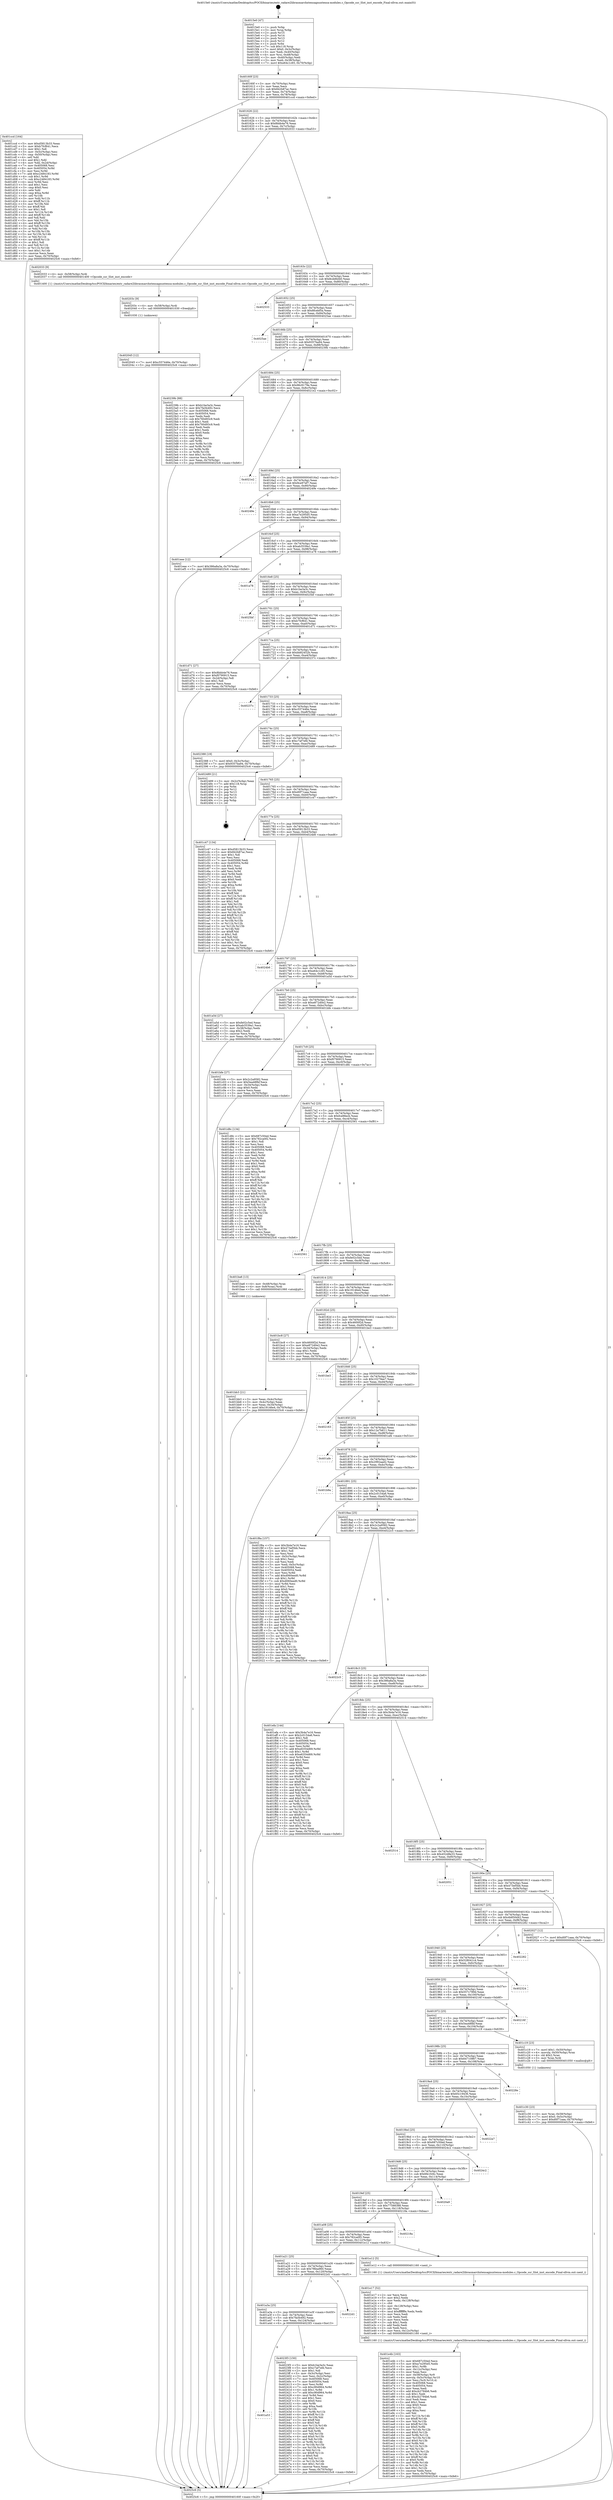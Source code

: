 digraph "0x4015e0" {
  label = "0x4015e0 (/mnt/c/Users/mathe/Desktop/tcc/POCII/binaries/extr_radare2librasmarchxtensagnuxtensa-modules.c_Opcode_ssr_Slot_inst_encode_Final-ollvm.out::main(0))"
  labelloc = "t"
  node[shape=record]

  Entry [label="",width=0.3,height=0.3,shape=circle,fillcolor=black,style=filled]
  "0x40160f" [label="{
     0x40160f [23]\l
     | [instrs]\l
     &nbsp;&nbsp;0x40160f \<+3\>: mov -0x70(%rbp),%eax\l
     &nbsp;&nbsp;0x401612 \<+2\>: mov %eax,%ecx\l
     &nbsp;&nbsp;0x401614 \<+6\>: sub $0x842b87ac,%ecx\l
     &nbsp;&nbsp;0x40161a \<+3\>: mov %eax,-0x74(%rbp)\l
     &nbsp;&nbsp;0x40161d \<+3\>: mov %ecx,-0x78(%rbp)\l
     &nbsp;&nbsp;0x401620 \<+6\>: je 0000000000401ccd \<main+0x6ed\>\l
  }"]
  "0x401ccd" [label="{
     0x401ccd [164]\l
     | [instrs]\l
     &nbsp;&nbsp;0x401ccd \<+5\>: mov $0xd5813b33,%eax\l
     &nbsp;&nbsp;0x401cd2 \<+5\>: mov $0xb7fcf641,%ecx\l
     &nbsp;&nbsp;0x401cd7 \<+2\>: mov $0x1,%dl\l
     &nbsp;&nbsp;0x401cd9 \<+3\>: mov -0x5c(%rbp),%esi\l
     &nbsp;&nbsp;0x401cdc \<+3\>: cmp -0x50(%rbp),%esi\l
     &nbsp;&nbsp;0x401cdf \<+4\>: setl %dil\l
     &nbsp;&nbsp;0x401ce3 \<+4\>: and $0x1,%dil\l
     &nbsp;&nbsp;0x401ce7 \<+4\>: mov %dil,-0x2d(%rbp)\l
     &nbsp;&nbsp;0x401ceb \<+7\>: mov 0x405068,%esi\l
     &nbsp;&nbsp;0x401cf2 \<+8\>: mov 0x405054,%r8d\l
     &nbsp;&nbsp;0x401cfa \<+3\>: mov %esi,%r9d\l
     &nbsp;&nbsp;0x401cfd \<+7\>: add $0xc2484183,%r9d\l
     &nbsp;&nbsp;0x401d04 \<+4\>: sub $0x1,%r9d\l
     &nbsp;&nbsp;0x401d08 \<+7\>: sub $0xc2484183,%r9d\l
     &nbsp;&nbsp;0x401d0f \<+4\>: imul %r9d,%esi\l
     &nbsp;&nbsp;0x401d13 \<+3\>: and $0x1,%esi\l
     &nbsp;&nbsp;0x401d16 \<+3\>: cmp $0x0,%esi\l
     &nbsp;&nbsp;0x401d19 \<+4\>: sete %dil\l
     &nbsp;&nbsp;0x401d1d \<+4\>: cmp $0xa,%r8d\l
     &nbsp;&nbsp;0x401d21 \<+4\>: setl %r10b\l
     &nbsp;&nbsp;0x401d25 \<+3\>: mov %dil,%r11b\l
     &nbsp;&nbsp;0x401d28 \<+4\>: xor $0xff,%r11b\l
     &nbsp;&nbsp;0x401d2c \<+3\>: mov %r10b,%bl\l
     &nbsp;&nbsp;0x401d2f \<+3\>: xor $0xff,%bl\l
     &nbsp;&nbsp;0x401d32 \<+3\>: xor $0x1,%dl\l
     &nbsp;&nbsp;0x401d35 \<+3\>: mov %r11b,%r14b\l
     &nbsp;&nbsp;0x401d38 \<+4\>: and $0xff,%r14b\l
     &nbsp;&nbsp;0x401d3c \<+3\>: and %dl,%dil\l
     &nbsp;&nbsp;0x401d3f \<+3\>: mov %bl,%r15b\l
     &nbsp;&nbsp;0x401d42 \<+4\>: and $0xff,%r15b\l
     &nbsp;&nbsp;0x401d46 \<+3\>: and %dl,%r10b\l
     &nbsp;&nbsp;0x401d49 \<+3\>: or %dil,%r14b\l
     &nbsp;&nbsp;0x401d4c \<+3\>: or %r10b,%r15b\l
     &nbsp;&nbsp;0x401d4f \<+3\>: xor %r15b,%r14b\l
     &nbsp;&nbsp;0x401d52 \<+3\>: or %bl,%r11b\l
     &nbsp;&nbsp;0x401d55 \<+4\>: xor $0xff,%r11b\l
     &nbsp;&nbsp;0x401d59 \<+3\>: or $0x1,%dl\l
     &nbsp;&nbsp;0x401d5c \<+3\>: and %dl,%r11b\l
     &nbsp;&nbsp;0x401d5f \<+3\>: or %r11b,%r14b\l
     &nbsp;&nbsp;0x401d62 \<+4\>: test $0x1,%r14b\l
     &nbsp;&nbsp;0x401d66 \<+3\>: cmovne %ecx,%eax\l
     &nbsp;&nbsp;0x401d69 \<+3\>: mov %eax,-0x70(%rbp)\l
     &nbsp;&nbsp;0x401d6c \<+5\>: jmp 00000000004025c6 \<main+0xfe6\>\l
  }"]
  "0x401626" [label="{
     0x401626 [22]\l
     | [instrs]\l
     &nbsp;&nbsp;0x401626 \<+5\>: jmp 000000000040162b \<main+0x4b\>\l
     &nbsp;&nbsp;0x40162b \<+3\>: mov -0x74(%rbp),%eax\l
     &nbsp;&nbsp;0x40162e \<+5\>: sub $0x8bbb4e76,%eax\l
     &nbsp;&nbsp;0x401633 \<+3\>: mov %eax,-0x7c(%rbp)\l
     &nbsp;&nbsp;0x401636 \<+6\>: je 0000000000402033 \<main+0xa53\>\l
  }"]
  Exit [label="",width=0.3,height=0.3,shape=circle,fillcolor=black,style=filled,peripheries=2]
  "0x402033" [label="{
     0x402033 [9]\l
     | [instrs]\l
     &nbsp;&nbsp;0x402033 \<+4\>: mov -0x58(%rbp),%rdi\l
     &nbsp;&nbsp;0x402037 \<+5\>: call 0000000000401400 \<Opcode_ssr_Slot_inst_encode\>\l
     | [calls]\l
     &nbsp;&nbsp;0x401400 \{1\} (/mnt/c/Users/mathe/Desktop/tcc/POCII/binaries/extr_radare2librasmarchxtensagnuxtensa-modules.c_Opcode_ssr_Slot_inst_encode_Final-ollvm.out::Opcode_ssr_Slot_inst_encode)\l
  }"]
  "0x40163c" [label="{
     0x40163c [22]\l
     | [instrs]\l
     &nbsp;&nbsp;0x40163c \<+5\>: jmp 0000000000401641 \<main+0x61\>\l
     &nbsp;&nbsp;0x401641 \<+3\>: mov -0x74(%rbp),%eax\l
     &nbsp;&nbsp;0x401644 \<+5\>: sub $0x8cdd6d40,%eax\l
     &nbsp;&nbsp;0x401649 \<+3\>: mov %eax,-0x80(%rbp)\l
     &nbsp;&nbsp;0x40164c \<+6\>: je 0000000000402533 \<main+0xf53\>\l
  }"]
  "0x401a53" [label="{
     0x401a53\l
  }", style=dashed]
  "0x402533" [label="{
     0x402533\l
  }", style=dashed]
  "0x401652" [label="{
     0x401652 [25]\l
     | [instrs]\l
     &nbsp;&nbsp;0x401652 \<+5\>: jmp 0000000000401657 \<main+0x77\>\l
     &nbsp;&nbsp;0x401657 \<+3\>: mov -0x74(%rbp),%eax\l
     &nbsp;&nbsp;0x40165a \<+5\>: sub $0x8fcebf5a,%eax\l
     &nbsp;&nbsp;0x40165f \<+6\>: mov %eax,-0x84(%rbp)\l
     &nbsp;&nbsp;0x401665 \<+6\>: je 00000000004025ae \<main+0xfce\>\l
  }"]
  "0x4023f3" [label="{
     0x4023f3 [150]\l
     | [instrs]\l
     &nbsp;&nbsp;0x4023f3 \<+5\>: mov $0xb1be3a3c,%eax\l
     &nbsp;&nbsp;0x4023f8 \<+5\>: mov $0xc7af7efd,%ecx\l
     &nbsp;&nbsp;0x4023fd \<+2\>: mov $0x1,%dl\l
     &nbsp;&nbsp;0x4023ff \<+3\>: mov -0x3c(%rbp),%esi\l
     &nbsp;&nbsp;0x402402 \<+3\>: mov %esi,-0x2c(%rbp)\l
     &nbsp;&nbsp;0x402405 \<+7\>: mov 0x405068,%esi\l
     &nbsp;&nbsp;0x40240c \<+7\>: mov 0x405054,%edi\l
     &nbsp;&nbsp;0x402413 \<+3\>: mov %esi,%r8d\l
     &nbsp;&nbsp;0x402416 \<+7\>: sub $0xc90d964,%r8d\l
     &nbsp;&nbsp;0x40241d \<+4\>: sub $0x1,%r8d\l
     &nbsp;&nbsp;0x402421 \<+7\>: add $0xc90d964,%r8d\l
     &nbsp;&nbsp;0x402428 \<+4\>: imul %r8d,%esi\l
     &nbsp;&nbsp;0x40242c \<+3\>: and $0x1,%esi\l
     &nbsp;&nbsp;0x40242f \<+3\>: cmp $0x0,%esi\l
     &nbsp;&nbsp;0x402432 \<+4\>: sete %r9b\l
     &nbsp;&nbsp;0x402436 \<+3\>: cmp $0xa,%edi\l
     &nbsp;&nbsp;0x402439 \<+4\>: setl %r10b\l
     &nbsp;&nbsp;0x40243d \<+3\>: mov %r9b,%r11b\l
     &nbsp;&nbsp;0x402440 \<+4\>: xor $0xff,%r11b\l
     &nbsp;&nbsp;0x402444 \<+3\>: mov %r10b,%bl\l
     &nbsp;&nbsp;0x402447 \<+3\>: xor $0xff,%bl\l
     &nbsp;&nbsp;0x40244a \<+3\>: xor $0x0,%dl\l
     &nbsp;&nbsp;0x40244d \<+3\>: mov %r11b,%r14b\l
     &nbsp;&nbsp;0x402450 \<+4\>: and $0x0,%r14b\l
     &nbsp;&nbsp;0x402454 \<+3\>: and %dl,%r9b\l
     &nbsp;&nbsp;0x402457 \<+3\>: mov %bl,%r15b\l
     &nbsp;&nbsp;0x40245a \<+4\>: and $0x0,%r15b\l
     &nbsp;&nbsp;0x40245e \<+3\>: and %dl,%r10b\l
     &nbsp;&nbsp;0x402461 \<+3\>: or %r9b,%r14b\l
     &nbsp;&nbsp;0x402464 \<+3\>: or %r10b,%r15b\l
     &nbsp;&nbsp;0x402467 \<+3\>: xor %r15b,%r14b\l
     &nbsp;&nbsp;0x40246a \<+3\>: or %bl,%r11b\l
     &nbsp;&nbsp;0x40246d \<+4\>: xor $0xff,%r11b\l
     &nbsp;&nbsp;0x402471 \<+3\>: or $0x0,%dl\l
     &nbsp;&nbsp;0x402474 \<+3\>: and %dl,%r11b\l
     &nbsp;&nbsp;0x402477 \<+3\>: or %r11b,%r14b\l
     &nbsp;&nbsp;0x40247a \<+4\>: test $0x1,%r14b\l
     &nbsp;&nbsp;0x40247e \<+3\>: cmovne %ecx,%eax\l
     &nbsp;&nbsp;0x402481 \<+3\>: mov %eax,-0x70(%rbp)\l
     &nbsp;&nbsp;0x402484 \<+5\>: jmp 00000000004025c6 \<main+0xfe6\>\l
  }"]
  "0x4025ae" [label="{
     0x4025ae\l
  }", style=dashed]
  "0x40166b" [label="{
     0x40166b [25]\l
     | [instrs]\l
     &nbsp;&nbsp;0x40166b \<+5\>: jmp 0000000000401670 \<main+0x90\>\l
     &nbsp;&nbsp;0x401670 \<+3\>: mov -0x74(%rbp),%eax\l
     &nbsp;&nbsp;0x401673 \<+5\>: sub $0x9357ba94,%eax\l
     &nbsp;&nbsp;0x401678 \<+6\>: mov %eax,-0x88(%rbp)\l
     &nbsp;&nbsp;0x40167e \<+6\>: je 000000000040239b \<main+0xdbb\>\l
  }"]
  "0x401a3a" [label="{
     0x401a3a [25]\l
     | [instrs]\l
     &nbsp;&nbsp;0x401a3a \<+5\>: jmp 0000000000401a3f \<main+0x45f\>\l
     &nbsp;&nbsp;0x401a3f \<+3\>: mov -0x74(%rbp),%eax\l
     &nbsp;&nbsp;0x401a42 \<+5\>: sub $0x7fa5b492,%eax\l
     &nbsp;&nbsp;0x401a47 \<+6\>: mov %eax,-0x124(%rbp)\l
     &nbsp;&nbsp;0x401a4d \<+6\>: je 00000000004023f3 \<main+0xe13\>\l
  }"]
  "0x40239b" [label="{
     0x40239b [88]\l
     | [instrs]\l
     &nbsp;&nbsp;0x40239b \<+5\>: mov $0xb1be3a3c,%eax\l
     &nbsp;&nbsp;0x4023a0 \<+5\>: mov $0x7fa5b492,%ecx\l
     &nbsp;&nbsp;0x4023a5 \<+7\>: mov 0x405068,%edx\l
     &nbsp;&nbsp;0x4023ac \<+7\>: mov 0x405054,%esi\l
     &nbsp;&nbsp;0x4023b3 \<+2\>: mov %edx,%edi\l
     &nbsp;&nbsp;0x4023b5 \<+6\>: sub $0x760d93c9,%edi\l
     &nbsp;&nbsp;0x4023bb \<+3\>: sub $0x1,%edi\l
     &nbsp;&nbsp;0x4023be \<+6\>: add $0x760d93c9,%edi\l
     &nbsp;&nbsp;0x4023c4 \<+3\>: imul %edi,%edx\l
     &nbsp;&nbsp;0x4023c7 \<+3\>: and $0x1,%edx\l
     &nbsp;&nbsp;0x4023ca \<+3\>: cmp $0x0,%edx\l
     &nbsp;&nbsp;0x4023cd \<+4\>: sete %r8b\l
     &nbsp;&nbsp;0x4023d1 \<+3\>: cmp $0xa,%esi\l
     &nbsp;&nbsp;0x4023d4 \<+4\>: setl %r9b\l
     &nbsp;&nbsp;0x4023d8 \<+3\>: mov %r8b,%r10b\l
     &nbsp;&nbsp;0x4023db \<+3\>: and %r9b,%r10b\l
     &nbsp;&nbsp;0x4023de \<+3\>: xor %r9b,%r8b\l
     &nbsp;&nbsp;0x4023e1 \<+3\>: or %r8b,%r10b\l
     &nbsp;&nbsp;0x4023e4 \<+4\>: test $0x1,%r10b\l
     &nbsp;&nbsp;0x4023e8 \<+3\>: cmovne %ecx,%eax\l
     &nbsp;&nbsp;0x4023eb \<+3\>: mov %eax,-0x70(%rbp)\l
     &nbsp;&nbsp;0x4023ee \<+5\>: jmp 00000000004025c6 \<main+0xfe6\>\l
  }"]
  "0x401684" [label="{
     0x401684 [25]\l
     | [instrs]\l
     &nbsp;&nbsp;0x401684 \<+5\>: jmp 0000000000401689 \<main+0xa9\>\l
     &nbsp;&nbsp;0x401689 \<+3\>: mov -0x74(%rbp),%eax\l
     &nbsp;&nbsp;0x40168c \<+5\>: sub $0x96c9179e,%eax\l
     &nbsp;&nbsp;0x401691 \<+6\>: mov %eax,-0x8c(%rbp)\l
     &nbsp;&nbsp;0x401697 \<+6\>: je 00000000004021e2 \<main+0xc02\>\l
  }"]
  "0x4022d1" [label="{
     0x4022d1\l
  }", style=dashed]
  "0x4021e2" [label="{
     0x4021e2\l
  }", style=dashed]
  "0x40169d" [label="{
     0x40169d [25]\l
     | [instrs]\l
     &nbsp;&nbsp;0x40169d \<+5\>: jmp 00000000004016a2 \<main+0xc2\>\l
     &nbsp;&nbsp;0x4016a2 \<+3\>: mov -0x74(%rbp),%eax\l
     &nbsp;&nbsp;0x4016a5 \<+5\>: sub $0x9ce97ef7,%eax\l
     &nbsp;&nbsp;0x4016aa \<+6\>: mov %eax,-0x90(%rbp)\l
     &nbsp;&nbsp;0x4016b0 \<+6\>: je 000000000040249e \<main+0xebe\>\l
  }"]
  "0x402045" [label="{
     0x402045 [12]\l
     | [instrs]\l
     &nbsp;&nbsp;0x402045 \<+7\>: movl $0xc557446e,-0x70(%rbp)\l
     &nbsp;&nbsp;0x40204c \<+5\>: jmp 00000000004025c6 \<main+0xfe6\>\l
  }"]
  "0x40249e" [label="{
     0x40249e\l
  }", style=dashed]
  "0x4016b6" [label="{
     0x4016b6 [25]\l
     | [instrs]\l
     &nbsp;&nbsp;0x4016b6 \<+5\>: jmp 00000000004016bb \<main+0xdb\>\l
     &nbsp;&nbsp;0x4016bb \<+3\>: mov -0x74(%rbp),%eax\l
     &nbsp;&nbsp;0x4016be \<+5\>: sub $0xa7e295d5,%eax\l
     &nbsp;&nbsp;0x4016c3 \<+6\>: mov %eax,-0x94(%rbp)\l
     &nbsp;&nbsp;0x4016c9 \<+6\>: je 0000000000401eee \<main+0x90e\>\l
  }"]
  "0x40203c" [label="{
     0x40203c [9]\l
     | [instrs]\l
     &nbsp;&nbsp;0x40203c \<+4\>: mov -0x58(%rbp),%rdi\l
     &nbsp;&nbsp;0x402040 \<+5\>: call 0000000000401030 \<free@plt\>\l
     | [calls]\l
     &nbsp;&nbsp;0x401030 \{1\} (unknown)\l
  }"]
  "0x401eee" [label="{
     0x401eee [12]\l
     | [instrs]\l
     &nbsp;&nbsp;0x401eee \<+7\>: movl $0x386a8a3a,-0x70(%rbp)\l
     &nbsp;&nbsp;0x401ef5 \<+5\>: jmp 00000000004025c6 \<main+0xfe6\>\l
  }"]
  "0x4016cf" [label="{
     0x4016cf [25]\l
     | [instrs]\l
     &nbsp;&nbsp;0x4016cf \<+5\>: jmp 00000000004016d4 \<main+0xf4\>\l
     &nbsp;&nbsp;0x4016d4 \<+3\>: mov -0x74(%rbp),%eax\l
     &nbsp;&nbsp;0x4016d7 \<+5\>: sub $0xab3539a1,%eax\l
     &nbsp;&nbsp;0x4016dc \<+6\>: mov %eax,-0x98(%rbp)\l
     &nbsp;&nbsp;0x4016e2 \<+6\>: je 0000000000401a78 \<main+0x498\>\l
  }"]
  "0x401e4b" [label="{
     0x401e4b [163]\l
     | [instrs]\l
     &nbsp;&nbsp;0x401e4b \<+5\>: mov $0x687c50ed,%ecx\l
     &nbsp;&nbsp;0x401e50 \<+5\>: mov $0xa7e295d5,%edx\l
     &nbsp;&nbsp;0x401e55 \<+3\>: mov $0x1,%r8b\l
     &nbsp;&nbsp;0x401e58 \<+6\>: mov -0x12c(%rbp),%esi\l
     &nbsp;&nbsp;0x401e5e \<+3\>: imul %eax,%esi\l
     &nbsp;&nbsp;0x401e61 \<+4\>: mov -0x58(%rbp),%r9\l
     &nbsp;&nbsp;0x401e65 \<+4\>: movslq -0x5c(%rbp),%r10\l
     &nbsp;&nbsp;0x401e69 \<+4\>: mov %esi,(%r9,%r10,4)\l
     &nbsp;&nbsp;0x401e6d \<+7\>: mov 0x405068,%eax\l
     &nbsp;&nbsp;0x401e74 \<+7\>: mov 0x405054,%esi\l
     &nbsp;&nbsp;0x401e7b \<+2\>: mov %eax,%edi\l
     &nbsp;&nbsp;0x401e7d \<+6\>: add $0xcb2794b6,%edi\l
     &nbsp;&nbsp;0x401e83 \<+3\>: sub $0x1,%edi\l
     &nbsp;&nbsp;0x401e86 \<+6\>: sub $0xcb2794b6,%edi\l
     &nbsp;&nbsp;0x401e8c \<+3\>: imul %edi,%eax\l
     &nbsp;&nbsp;0x401e8f \<+3\>: and $0x1,%eax\l
     &nbsp;&nbsp;0x401e92 \<+3\>: cmp $0x0,%eax\l
     &nbsp;&nbsp;0x401e95 \<+4\>: sete %r11b\l
     &nbsp;&nbsp;0x401e99 \<+3\>: cmp $0xa,%esi\l
     &nbsp;&nbsp;0x401e9c \<+3\>: setl %bl\l
     &nbsp;&nbsp;0x401e9f \<+3\>: mov %r11b,%r14b\l
     &nbsp;&nbsp;0x401ea2 \<+4\>: xor $0xff,%r14b\l
     &nbsp;&nbsp;0x401ea6 \<+3\>: mov %bl,%r15b\l
     &nbsp;&nbsp;0x401ea9 \<+4\>: xor $0xff,%r15b\l
     &nbsp;&nbsp;0x401ead \<+4\>: xor $0x0,%r8b\l
     &nbsp;&nbsp;0x401eb1 \<+3\>: mov %r14b,%r12b\l
     &nbsp;&nbsp;0x401eb4 \<+4\>: and $0x0,%r12b\l
     &nbsp;&nbsp;0x401eb8 \<+3\>: and %r8b,%r11b\l
     &nbsp;&nbsp;0x401ebb \<+3\>: mov %r15b,%r13b\l
     &nbsp;&nbsp;0x401ebe \<+4\>: and $0x0,%r13b\l
     &nbsp;&nbsp;0x401ec2 \<+3\>: and %r8b,%bl\l
     &nbsp;&nbsp;0x401ec5 \<+3\>: or %r11b,%r12b\l
     &nbsp;&nbsp;0x401ec8 \<+3\>: or %bl,%r13b\l
     &nbsp;&nbsp;0x401ecb \<+3\>: xor %r13b,%r12b\l
     &nbsp;&nbsp;0x401ece \<+3\>: or %r15b,%r14b\l
     &nbsp;&nbsp;0x401ed1 \<+4\>: xor $0xff,%r14b\l
     &nbsp;&nbsp;0x401ed5 \<+4\>: or $0x0,%r8b\l
     &nbsp;&nbsp;0x401ed9 \<+3\>: and %r8b,%r14b\l
     &nbsp;&nbsp;0x401edc \<+3\>: or %r14b,%r12b\l
     &nbsp;&nbsp;0x401edf \<+4\>: test $0x1,%r12b\l
     &nbsp;&nbsp;0x401ee3 \<+3\>: cmovne %edx,%ecx\l
     &nbsp;&nbsp;0x401ee6 \<+3\>: mov %ecx,-0x70(%rbp)\l
     &nbsp;&nbsp;0x401ee9 \<+5\>: jmp 00000000004025c6 \<main+0xfe6\>\l
  }"]
  "0x401a78" [label="{
     0x401a78\l
  }", style=dashed]
  "0x4016e8" [label="{
     0x4016e8 [25]\l
     | [instrs]\l
     &nbsp;&nbsp;0x4016e8 \<+5\>: jmp 00000000004016ed \<main+0x10d\>\l
     &nbsp;&nbsp;0x4016ed \<+3\>: mov -0x74(%rbp),%eax\l
     &nbsp;&nbsp;0x4016f0 \<+5\>: sub $0xb1be3a3c,%eax\l
     &nbsp;&nbsp;0x4016f5 \<+6\>: mov %eax,-0x9c(%rbp)\l
     &nbsp;&nbsp;0x4016fb \<+6\>: je 00000000004025bf \<main+0xfdf\>\l
  }"]
  "0x401e17" [label="{
     0x401e17 [52]\l
     | [instrs]\l
     &nbsp;&nbsp;0x401e17 \<+2\>: xor %ecx,%ecx\l
     &nbsp;&nbsp;0x401e19 \<+5\>: mov $0x2,%edx\l
     &nbsp;&nbsp;0x401e1e \<+6\>: mov %edx,-0x128(%rbp)\l
     &nbsp;&nbsp;0x401e24 \<+1\>: cltd\l
     &nbsp;&nbsp;0x401e25 \<+6\>: mov -0x128(%rbp),%esi\l
     &nbsp;&nbsp;0x401e2b \<+2\>: idiv %esi\l
     &nbsp;&nbsp;0x401e2d \<+6\>: imul $0xfffffffe,%edx,%edx\l
     &nbsp;&nbsp;0x401e33 \<+2\>: mov %ecx,%edi\l
     &nbsp;&nbsp;0x401e35 \<+2\>: sub %edx,%edi\l
     &nbsp;&nbsp;0x401e37 \<+2\>: mov %ecx,%edx\l
     &nbsp;&nbsp;0x401e39 \<+3\>: sub $0x1,%edx\l
     &nbsp;&nbsp;0x401e3c \<+2\>: add %edx,%edi\l
     &nbsp;&nbsp;0x401e3e \<+2\>: sub %edi,%ecx\l
     &nbsp;&nbsp;0x401e40 \<+6\>: mov %ecx,-0x12c(%rbp)\l
     &nbsp;&nbsp;0x401e46 \<+5\>: call 0000000000401160 \<next_i\>\l
     | [calls]\l
     &nbsp;&nbsp;0x401160 \{1\} (/mnt/c/Users/mathe/Desktop/tcc/POCII/binaries/extr_radare2librasmarchxtensagnuxtensa-modules.c_Opcode_ssr_Slot_inst_encode_Final-ollvm.out::next_i)\l
  }"]
  "0x4025bf" [label="{
     0x4025bf\l
  }", style=dashed]
  "0x401701" [label="{
     0x401701 [25]\l
     | [instrs]\l
     &nbsp;&nbsp;0x401701 \<+5\>: jmp 0000000000401706 \<main+0x126\>\l
     &nbsp;&nbsp;0x401706 \<+3\>: mov -0x74(%rbp),%eax\l
     &nbsp;&nbsp;0x401709 \<+5\>: sub $0xb7fcf641,%eax\l
     &nbsp;&nbsp;0x40170e \<+6\>: mov %eax,-0xa0(%rbp)\l
     &nbsp;&nbsp;0x401714 \<+6\>: je 0000000000401d71 \<main+0x791\>\l
  }"]
  "0x401a21" [label="{
     0x401a21 [25]\l
     | [instrs]\l
     &nbsp;&nbsp;0x401a21 \<+5\>: jmp 0000000000401a26 \<main+0x446\>\l
     &nbsp;&nbsp;0x401a26 \<+3\>: mov -0x74(%rbp),%eax\l
     &nbsp;&nbsp;0x401a29 \<+5\>: sub $0x7f6ba960,%eax\l
     &nbsp;&nbsp;0x401a2e \<+6\>: mov %eax,-0x120(%rbp)\l
     &nbsp;&nbsp;0x401a34 \<+6\>: je 00000000004022d1 \<main+0xcf1\>\l
  }"]
  "0x401d71" [label="{
     0x401d71 [27]\l
     | [instrs]\l
     &nbsp;&nbsp;0x401d71 \<+5\>: mov $0x8bbb4e76,%eax\l
     &nbsp;&nbsp;0x401d76 \<+5\>: mov $0xf0790915,%ecx\l
     &nbsp;&nbsp;0x401d7b \<+3\>: mov -0x2d(%rbp),%dl\l
     &nbsp;&nbsp;0x401d7e \<+3\>: test $0x1,%dl\l
     &nbsp;&nbsp;0x401d81 \<+3\>: cmovne %ecx,%eax\l
     &nbsp;&nbsp;0x401d84 \<+3\>: mov %eax,-0x70(%rbp)\l
     &nbsp;&nbsp;0x401d87 \<+5\>: jmp 00000000004025c6 \<main+0xfe6\>\l
  }"]
  "0x40171a" [label="{
     0x40171a [25]\l
     | [instrs]\l
     &nbsp;&nbsp;0x40171a \<+5\>: jmp 000000000040171f \<main+0x13f\>\l
     &nbsp;&nbsp;0x40171f \<+3\>: mov -0x74(%rbp),%eax\l
     &nbsp;&nbsp;0x401722 \<+5\>: sub $0xbb82452b,%eax\l
     &nbsp;&nbsp;0x401727 \<+6\>: mov %eax,-0xa4(%rbp)\l
     &nbsp;&nbsp;0x40172d \<+6\>: je 000000000040237c \<main+0xd9c\>\l
  }"]
  "0x401e12" [label="{
     0x401e12 [5]\l
     | [instrs]\l
     &nbsp;&nbsp;0x401e12 \<+5\>: call 0000000000401160 \<next_i\>\l
     | [calls]\l
     &nbsp;&nbsp;0x401160 \{1\} (/mnt/c/Users/mathe/Desktop/tcc/POCII/binaries/extr_radare2librasmarchxtensagnuxtensa-modules.c_Opcode_ssr_Slot_inst_encode_Final-ollvm.out::next_i)\l
  }"]
  "0x40237c" [label="{
     0x40237c\l
  }", style=dashed]
  "0x401733" [label="{
     0x401733 [25]\l
     | [instrs]\l
     &nbsp;&nbsp;0x401733 \<+5\>: jmp 0000000000401738 \<main+0x158\>\l
     &nbsp;&nbsp;0x401738 \<+3\>: mov -0x74(%rbp),%eax\l
     &nbsp;&nbsp;0x40173b \<+5\>: sub $0xc557446e,%eax\l
     &nbsp;&nbsp;0x401740 \<+6\>: mov %eax,-0xa8(%rbp)\l
     &nbsp;&nbsp;0x401746 \<+6\>: je 0000000000402388 \<main+0xda8\>\l
  }"]
  "0x401a08" [label="{
     0x401a08 [25]\l
     | [instrs]\l
     &nbsp;&nbsp;0x401a08 \<+5\>: jmp 0000000000401a0d \<main+0x42d\>\l
     &nbsp;&nbsp;0x401a0d \<+3\>: mov -0x74(%rbp),%eax\l
     &nbsp;&nbsp;0x401a10 \<+5\>: sub $0x782ca0f2,%eax\l
     &nbsp;&nbsp;0x401a15 \<+6\>: mov %eax,-0x11c(%rbp)\l
     &nbsp;&nbsp;0x401a1b \<+6\>: je 0000000000401e12 \<main+0x832\>\l
  }"]
  "0x402388" [label="{
     0x402388 [19]\l
     | [instrs]\l
     &nbsp;&nbsp;0x402388 \<+7\>: movl $0x0,-0x3c(%rbp)\l
     &nbsp;&nbsp;0x40238f \<+7\>: movl $0x9357ba94,-0x70(%rbp)\l
     &nbsp;&nbsp;0x402396 \<+5\>: jmp 00000000004025c6 \<main+0xfe6\>\l
  }"]
  "0x40174c" [label="{
     0x40174c [25]\l
     | [instrs]\l
     &nbsp;&nbsp;0x40174c \<+5\>: jmp 0000000000401751 \<main+0x171\>\l
     &nbsp;&nbsp;0x401751 \<+3\>: mov -0x74(%rbp),%eax\l
     &nbsp;&nbsp;0x401754 \<+5\>: sub $0xc7af7efd,%eax\l
     &nbsp;&nbsp;0x401759 \<+6\>: mov %eax,-0xac(%rbp)\l
     &nbsp;&nbsp;0x40175f \<+6\>: je 0000000000402489 \<main+0xea9\>\l
  }"]
  "0x40218a" [label="{
     0x40218a\l
  }", style=dashed]
  "0x402489" [label="{
     0x402489 [21]\l
     | [instrs]\l
     &nbsp;&nbsp;0x402489 \<+3\>: mov -0x2c(%rbp),%eax\l
     &nbsp;&nbsp;0x40248c \<+7\>: add $0x118,%rsp\l
     &nbsp;&nbsp;0x402493 \<+1\>: pop %rbx\l
     &nbsp;&nbsp;0x402494 \<+2\>: pop %r12\l
     &nbsp;&nbsp;0x402496 \<+2\>: pop %r13\l
     &nbsp;&nbsp;0x402498 \<+2\>: pop %r14\l
     &nbsp;&nbsp;0x40249a \<+2\>: pop %r15\l
     &nbsp;&nbsp;0x40249c \<+1\>: pop %rbp\l
     &nbsp;&nbsp;0x40249d \<+1\>: ret\l
  }"]
  "0x401765" [label="{
     0x401765 [25]\l
     | [instrs]\l
     &nbsp;&nbsp;0x401765 \<+5\>: jmp 000000000040176a \<main+0x18a\>\l
     &nbsp;&nbsp;0x40176a \<+3\>: mov -0x74(%rbp),%eax\l
     &nbsp;&nbsp;0x40176d \<+5\>: sub $0xd0f71aaa,%eax\l
     &nbsp;&nbsp;0x401772 \<+6\>: mov %eax,-0xb0(%rbp)\l
     &nbsp;&nbsp;0x401778 \<+6\>: je 0000000000401c47 \<main+0x667\>\l
  }"]
  "0x4019ef" [label="{
     0x4019ef [25]\l
     | [instrs]\l
     &nbsp;&nbsp;0x4019ef \<+5\>: jmp 00000000004019f4 \<main+0x414\>\l
     &nbsp;&nbsp;0x4019f4 \<+3\>: mov -0x74(%rbp),%eax\l
     &nbsp;&nbsp;0x4019f7 \<+5\>: sub $0x77588388,%eax\l
     &nbsp;&nbsp;0x4019fc \<+6\>: mov %eax,-0x118(%rbp)\l
     &nbsp;&nbsp;0x401a02 \<+6\>: je 000000000040218a \<main+0xbaa\>\l
  }"]
  "0x401c47" [label="{
     0x401c47 [134]\l
     | [instrs]\l
     &nbsp;&nbsp;0x401c47 \<+5\>: mov $0xd5813b33,%eax\l
     &nbsp;&nbsp;0x401c4c \<+5\>: mov $0x842b87ac,%ecx\l
     &nbsp;&nbsp;0x401c51 \<+2\>: mov $0x1,%dl\l
     &nbsp;&nbsp;0x401c53 \<+2\>: xor %esi,%esi\l
     &nbsp;&nbsp;0x401c55 \<+7\>: mov 0x405068,%edi\l
     &nbsp;&nbsp;0x401c5c \<+8\>: mov 0x405054,%r8d\l
     &nbsp;&nbsp;0x401c64 \<+3\>: sub $0x1,%esi\l
     &nbsp;&nbsp;0x401c67 \<+3\>: mov %edi,%r9d\l
     &nbsp;&nbsp;0x401c6a \<+3\>: add %esi,%r9d\l
     &nbsp;&nbsp;0x401c6d \<+4\>: imul %r9d,%edi\l
     &nbsp;&nbsp;0x401c71 \<+3\>: and $0x1,%edi\l
     &nbsp;&nbsp;0x401c74 \<+3\>: cmp $0x0,%edi\l
     &nbsp;&nbsp;0x401c77 \<+4\>: sete %r10b\l
     &nbsp;&nbsp;0x401c7b \<+4\>: cmp $0xa,%r8d\l
     &nbsp;&nbsp;0x401c7f \<+4\>: setl %r11b\l
     &nbsp;&nbsp;0x401c83 \<+3\>: mov %r10b,%bl\l
     &nbsp;&nbsp;0x401c86 \<+3\>: xor $0xff,%bl\l
     &nbsp;&nbsp;0x401c89 \<+3\>: mov %r11b,%r14b\l
     &nbsp;&nbsp;0x401c8c \<+4\>: xor $0xff,%r14b\l
     &nbsp;&nbsp;0x401c90 \<+3\>: xor $0x1,%dl\l
     &nbsp;&nbsp;0x401c93 \<+3\>: mov %bl,%r15b\l
     &nbsp;&nbsp;0x401c96 \<+4\>: and $0xff,%r15b\l
     &nbsp;&nbsp;0x401c9a \<+3\>: and %dl,%r10b\l
     &nbsp;&nbsp;0x401c9d \<+3\>: mov %r14b,%r12b\l
     &nbsp;&nbsp;0x401ca0 \<+4\>: and $0xff,%r12b\l
     &nbsp;&nbsp;0x401ca4 \<+3\>: and %dl,%r11b\l
     &nbsp;&nbsp;0x401ca7 \<+3\>: or %r10b,%r15b\l
     &nbsp;&nbsp;0x401caa \<+3\>: or %r11b,%r12b\l
     &nbsp;&nbsp;0x401cad \<+3\>: xor %r12b,%r15b\l
     &nbsp;&nbsp;0x401cb0 \<+3\>: or %r14b,%bl\l
     &nbsp;&nbsp;0x401cb3 \<+3\>: xor $0xff,%bl\l
     &nbsp;&nbsp;0x401cb6 \<+3\>: or $0x1,%dl\l
     &nbsp;&nbsp;0x401cb9 \<+2\>: and %dl,%bl\l
     &nbsp;&nbsp;0x401cbb \<+3\>: or %bl,%r15b\l
     &nbsp;&nbsp;0x401cbe \<+4\>: test $0x1,%r15b\l
     &nbsp;&nbsp;0x401cc2 \<+3\>: cmovne %ecx,%eax\l
     &nbsp;&nbsp;0x401cc5 \<+3\>: mov %eax,-0x70(%rbp)\l
     &nbsp;&nbsp;0x401cc8 \<+5\>: jmp 00000000004025c6 \<main+0xfe6\>\l
  }"]
  "0x40177e" [label="{
     0x40177e [25]\l
     | [instrs]\l
     &nbsp;&nbsp;0x40177e \<+5\>: jmp 0000000000401783 \<main+0x1a3\>\l
     &nbsp;&nbsp;0x401783 \<+3\>: mov -0x74(%rbp),%eax\l
     &nbsp;&nbsp;0x401786 \<+5\>: sub $0xd5813b33,%eax\l
     &nbsp;&nbsp;0x40178b \<+6\>: mov %eax,-0xb4(%rbp)\l
     &nbsp;&nbsp;0x401791 \<+6\>: je 00000000004024b6 \<main+0xed6\>\l
  }"]
  "0x4020a9" [label="{
     0x4020a9\l
  }", style=dashed]
  "0x4024b6" [label="{
     0x4024b6\l
  }", style=dashed]
  "0x401797" [label="{
     0x401797 [25]\l
     | [instrs]\l
     &nbsp;&nbsp;0x401797 \<+5\>: jmp 000000000040179c \<main+0x1bc\>\l
     &nbsp;&nbsp;0x40179c \<+3\>: mov -0x74(%rbp),%eax\l
     &nbsp;&nbsp;0x40179f \<+5\>: sub $0xe64c1c65,%eax\l
     &nbsp;&nbsp;0x4017a4 \<+6\>: mov %eax,-0xb8(%rbp)\l
     &nbsp;&nbsp;0x4017aa \<+6\>: je 0000000000401a5d \<main+0x47d\>\l
  }"]
  "0x4019d6" [label="{
     0x4019d6 [25]\l
     | [instrs]\l
     &nbsp;&nbsp;0x4019d6 \<+5\>: jmp 00000000004019db \<main+0x3fb\>\l
     &nbsp;&nbsp;0x4019db \<+3\>: mov -0x74(%rbp),%eax\l
     &nbsp;&nbsp;0x4019de \<+5\>: sub $0x6fe1fc6c,%eax\l
     &nbsp;&nbsp;0x4019e3 \<+6\>: mov %eax,-0x114(%rbp)\l
     &nbsp;&nbsp;0x4019e9 \<+6\>: je 00000000004020a9 \<main+0xac9\>\l
  }"]
  "0x401a5d" [label="{
     0x401a5d [27]\l
     | [instrs]\l
     &nbsp;&nbsp;0x401a5d \<+5\>: mov $0xfe02c5ed,%eax\l
     &nbsp;&nbsp;0x401a62 \<+5\>: mov $0xab3539a1,%ecx\l
     &nbsp;&nbsp;0x401a67 \<+3\>: mov -0x38(%rbp),%edx\l
     &nbsp;&nbsp;0x401a6a \<+3\>: cmp $0x2,%edx\l
     &nbsp;&nbsp;0x401a6d \<+3\>: cmovne %ecx,%eax\l
     &nbsp;&nbsp;0x401a70 \<+3\>: mov %eax,-0x70(%rbp)\l
     &nbsp;&nbsp;0x401a73 \<+5\>: jmp 00000000004025c6 \<main+0xfe6\>\l
  }"]
  "0x4017b0" [label="{
     0x4017b0 [25]\l
     | [instrs]\l
     &nbsp;&nbsp;0x4017b0 \<+5\>: jmp 00000000004017b5 \<main+0x1d5\>\l
     &nbsp;&nbsp;0x4017b5 \<+3\>: mov -0x74(%rbp),%eax\l
     &nbsp;&nbsp;0x4017b8 \<+5\>: sub $0xe872d0e2,%eax\l
     &nbsp;&nbsp;0x4017bd \<+6\>: mov %eax,-0xbc(%rbp)\l
     &nbsp;&nbsp;0x4017c3 \<+6\>: je 0000000000401bfe \<main+0x61e\>\l
  }"]
  "0x4025c6" [label="{
     0x4025c6 [5]\l
     | [instrs]\l
     &nbsp;&nbsp;0x4025c6 \<+5\>: jmp 000000000040160f \<main+0x2f\>\l
  }"]
  "0x4015e0" [label="{
     0x4015e0 [47]\l
     | [instrs]\l
     &nbsp;&nbsp;0x4015e0 \<+1\>: push %rbp\l
     &nbsp;&nbsp;0x4015e1 \<+3\>: mov %rsp,%rbp\l
     &nbsp;&nbsp;0x4015e4 \<+2\>: push %r15\l
     &nbsp;&nbsp;0x4015e6 \<+2\>: push %r14\l
     &nbsp;&nbsp;0x4015e8 \<+2\>: push %r13\l
     &nbsp;&nbsp;0x4015ea \<+2\>: push %r12\l
     &nbsp;&nbsp;0x4015ec \<+1\>: push %rbx\l
     &nbsp;&nbsp;0x4015ed \<+7\>: sub $0x118,%rsp\l
     &nbsp;&nbsp;0x4015f4 \<+7\>: movl $0x0,-0x3c(%rbp)\l
     &nbsp;&nbsp;0x4015fb \<+3\>: mov %edi,-0x40(%rbp)\l
     &nbsp;&nbsp;0x4015fe \<+4\>: mov %rsi,-0x48(%rbp)\l
     &nbsp;&nbsp;0x401602 \<+3\>: mov -0x40(%rbp),%edi\l
     &nbsp;&nbsp;0x401605 \<+3\>: mov %edi,-0x38(%rbp)\l
     &nbsp;&nbsp;0x401608 \<+7\>: movl $0xe64c1c65,-0x70(%rbp)\l
  }"]
  "0x4024c2" [label="{
     0x4024c2\l
  }", style=dashed]
  "0x401bfe" [label="{
     0x401bfe [27]\l
     | [instrs]\l
     &nbsp;&nbsp;0x401bfe \<+5\>: mov $0x2c2a9582,%eax\l
     &nbsp;&nbsp;0x401c03 \<+5\>: mov $0x5ea48fbf,%ecx\l
     &nbsp;&nbsp;0x401c08 \<+3\>: mov -0x34(%rbp),%edx\l
     &nbsp;&nbsp;0x401c0b \<+3\>: cmp $0x0,%edx\l
     &nbsp;&nbsp;0x401c0e \<+3\>: cmove %ecx,%eax\l
     &nbsp;&nbsp;0x401c11 \<+3\>: mov %eax,-0x70(%rbp)\l
     &nbsp;&nbsp;0x401c14 \<+5\>: jmp 00000000004025c6 \<main+0xfe6\>\l
  }"]
  "0x4017c9" [label="{
     0x4017c9 [25]\l
     | [instrs]\l
     &nbsp;&nbsp;0x4017c9 \<+5\>: jmp 00000000004017ce \<main+0x1ee\>\l
     &nbsp;&nbsp;0x4017ce \<+3\>: mov -0x74(%rbp),%eax\l
     &nbsp;&nbsp;0x4017d1 \<+5\>: sub $0xf0790915,%eax\l
     &nbsp;&nbsp;0x4017d6 \<+6\>: mov %eax,-0xc0(%rbp)\l
     &nbsp;&nbsp;0x4017dc \<+6\>: je 0000000000401d8c \<main+0x7ac\>\l
  }"]
  "0x4019bd" [label="{
     0x4019bd [25]\l
     | [instrs]\l
     &nbsp;&nbsp;0x4019bd \<+5\>: jmp 00000000004019c2 \<main+0x3e2\>\l
     &nbsp;&nbsp;0x4019c2 \<+3\>: mov -0x74(%rbp),%eax\l
     &nbsp;&nbsp;0x4019c5 \<+5\>: sub $0x687c50ed,%eax\l
     &nbsp;&nbsp;0x4019ca \<+6\>: mov %eax,-0x110(%rbp)\l
     &nbsp;&nbsp;0x4019d0 \<+6\>: je 00000000004024c2 \<main+0xee2\>\l
  }"]
  "0x401d8c" [label="{
     0x401d8c [134]\l
     | [instrs]\l
     &nbsp;&nbsp;0x401d8c \<+5\>: mov $0x687c50ed,%eax\l
     &nbsp;&nbsp;0x401d91 \<+5\>: mov $0x782ca0f2,%ecx\l
     &nbsp;&nbsp;0x401d96 \<+2\>: mov $0x1,%dl\l
     &nbsp;&nbsp;0x401d98 \<+2\>: xor %esi,%esi\l
     &nbsp;&nbsp;0x401d9a \<+7\>: mov 0x405068,%edi\l
     &nbsp;&nbsp;0x401da1 \<+8\>: mov 0x405054,%r8d\l
     &nbsp;&nbsp;0x401da9 \<+3\>: sub $0x1,%esi\l
     &nbsp;&nbsp;0x401dac \<+3\>: mov %edi,%r9d\l
     &nbsp;&nbsp;0x401daf \<+3\>: add %esi,%r9d\l
     &nbsp;&nbsp;0x401db2 \<+4\>: imul %r9d,%edi\l
     &nbsp;&nbsp;0x401db6 \<+3\>: and $0x1,%edi\l
     &nbsp;&nbsp;0x401db9 \<+3\>: cmp $0x0,%edi\l
     &nbsp;&nbsp;0x401dbc \<+4\>: sete %r10b\l
     &nbsp;&nbsp;0x401dc0 \<+4\>: cmp $0xa,%r8d\l
     &nbsp;&nbsp;0x401dc4 \<+4\>: setl %r11b\l
     &nbsp;&nbsp;0x401dc8 \<+3\>: mov %r10b,%bl\l
     &nbsp;&nbsp;0x401dcb \<+3\>: xor $0xff,%bl\l
     &nbsp;&nbsp;0x401dce \<+3\>: mov %r11b,%r14b\l
     &nbsp;&nbsp;0x401dd1 \<+4\>: xor $0xff,%r14b\l
     &nbsp;&nbsp;0x401dd5 \<+3\>: xor $0x1,%dl\l
     &nbsp;&nbsp;0x401dd8 \<+3\>: mov %bl,%r15b\l
     &nbsp;&nbsp;0x401ddb \<+4\>: and $0xff,%r15b\l
     &nbsp;&nbsp;0x401ddf \<+3\>: and %dl,%r10b\l
     &nbsp;&nbsp;0x401de2 \<+3\>: mov %r14b,%r12b\l
     &nbsp;&nbsp;0x401de5 \<+4\>: and $0xff,%r12b\l
     &nbsp;&nbsp;0x401de9 \<+3\>: and %dl,%r11b\l
     &nbsp;&nbsp;0x401dec \<+3\>: or %r10b,%r15b\l
     &nbsp;&nbsp;0x401def \<+3\>: or %r11b,%r12b\l
     &nbsp;&nbsp;0x401df2 \<+3\>: xor %r12b,%r15b\l
     &nbsp;&nbsp;0x401df5 \<+3\>: or %r14b,%bl\l
     &nbsp;&nbsp;0x401df8 \<+3\>: xor $0xff,%bl\l
     &nbsp;&nbsp;0x401dfb \<+3\>: or $0x1,%dl\l
     &nbsp;&nbsp;0x401dfe \<+2\>: and %dl,%bl\l
     &nbsp;&nbsp;0x401e00 \<+3\>: or %bl,%r15b\l
     &nbsp;&nbsp;0x401e03 \<+4\>: test $0x1,%r15b\l
     &nbsp;&nbsp;0x401e07 \<+3\>: cmovne %ecx,%eax\l
     &nbsp;&nbsp;0x401e0a \<+3\>: mov %eax,-0x70(%rbp)\l
     &nbsp;&nbsp;0x401e0d \<+5\>: jmp 00000000004025c6 \<main+0xfe6\>\l
  }"]
  "0x4017e2" [label="{
     0x4017e2 [25]\l
     | [instrs]\l
     &nbsp;&nbsp;0x4017e2 \<+5\>: jmp 00000000004017e7 \<main+0x207\>\l
     &nbsp;&nbsp;0x4017e7 \<+3\>: mov -0x74(%rbp),%eax\l
     &nbsp;&nbsp;0x4017ea \<+5\>: sub $0xfce88ecb,%eax\l
     &nbsp;&nbsp;0x4017ef \<+6\>: mov %eax,-0xc4(%rbp)\l
     &nbsp;&nbsp;0x4017f5 \<+6\>: je 0000000000402561 \<main+0xf81\>\l
  }"]
  "0x4022a7" [label="{
     0x4022a7\l
  }", style=dashed]
  "0x402561" [label="{
     0x402561\l
  }", style=dashed]
  "0x4017fb" [label="{
     0x4017fb [25]\l
     | [instrs]\l
     &nbsp;&nbsp;0x4017fb \<+5\>: jmp 0000000000401800 \<main+0x220\>\l
     &nbsp;&nbsp;0x401800 \<+3\>: mov -0x74(%rbp),%eax\l
     &nbsp;&nbsp;0x401803 \<+5\>: sub $0xfe02c5ed,%eax\l
     &nbsp;&nbsp;0x401808 \<+6\>: mov %eax,-0xc8(%rbp)\l
     &nbsp;&nbsp;0x40180e \<+6\>: je 0000000000401ba6 \<main+0x5c6\>\l
  }"]
  "0x4019a4" [label="{
     0x4019a4 [25]\l
     | [instrs]\l
     &nbsp;&nbsp;0x4019a4 \<+5\>: jmp 00000000004019a9 \<main+0x3c9\>\l
     &nbsp;&nbsp;0x4019a9 \<+3\>: mov -0x74(%rbp),%eax\l
     &nbsp;&nbsp;0x4019ac \<+5\>: sub $0x65c19436,%eax\l
     &nbsp;&nbsp;0x4019b1 \<+6\>: mov %eax,-0x10c(%rbp)\l
     &nbsp;&nbsp;0x4019b7 \<+6\>: je 00000000004022a7 \<main+0xcc7\>\l
  }"]
  "0x401ba6" [label="{
     0x401ba6 [13]\l
     | [instrs]\l
     &nbsp;&nbsp;0x401ba6 \<+4\>: mov -0x48(%rbp),%rax\l
     &nbsp;&nbsp;0x401baa \<+4\>: mov 0x8(%rax),%rdi\l
     &nbsp;&nbsp;0x401bae \<+5\>: call 0000000000401060 \<atoi@plt\>\l
     | [calls]\l
     &nbsp;&nbsp;0x401060 \{1\} (unknown)\l
  }"]
  "0x401814" [label="{
     0x401814 [25]\l
     | [instrs]\l
     &nbsp;&nbsp;0x401814 \<+5\>: jmp 0000000000401819 \<main+0x239\>\l
     &nbsp;&nbsp;0x401819 \<+3\>: mov -0x74(%rbp),%eax\l
     &nbsp;&nbsp;0x40181c \<+5\>: sub $0x19146e4,%eax\l
     &nbsp;&nbsp;0x401821 \<+6\>: mov %eax,-0xcc(%rbp)\l
     &nbsp;&nbsp;0x401827 \<+6\>: je 0000000000401bc8 \<main+0x5e8\>\l
  }"]
  "0x401bb3" [label="{
     0x401bb3 [21]\l
     | [instrs]\l
     &nbsp;&nbsp;0x401bb3 \<+3\>: mov %eax,-0x4c(%rbp)\l
     &nbsp;&nbsp;0x401bb6 \<+3\>: mov -0x4c(%rbp),%eax\l
     &nbsp;&nbsp;0x401bb9 \<+3\>: mov %eax,-0x34(%rbp)\l
     &nbsp;&nbsp;0x401bbc \<+7\>: movl $0x19146e4,-0x70(%rbp)\l
     &nbsp;&nbsp;0x401bc3 \<+5\>: jmp 00000000004025c6 \<main+0xfe6\>\l
  }"]
  "0x40228e" [label="{
     0x40228e\l
  }", style=dashed]
  "0x401bc8" [label="{
     0x401bc8 [27]\l
     | [instrs]\l
     &nbsp;&nbsp;0x401bc8 \<+5\>: mov $0x4600f2d,%eax\l
     &nbsp;&nbsp;0x401bcd \<+5\>: mov $0xe872d0e2,%ecx\l
     &nbsp;&nbsp;0x401bd2 \<+3\>: mov -0x34(%rbp),%edx\l
     &nbsp;&nbsp;0x401bd5 \<+3\>: cmp $0x1,%edx\l
     &nbsp;&nbsp;0x401bd8 \<+3\>: cmovl %ecx,%eax\l
     &nbsp;&nbsp;0x401bdb \<+3\>: mov %eax,-0x70(%rbp)\l
     &nbsp;&nbsp;0x401bde \<+5\>: jmp 00000000004025c6 \<main+0xfe6\>\l
  }"]
  "0x40182d" [label="{
     0x40182d [25]\l
     | [instrs]\l
     &nbsp;&nbsp;0x40182d \<+5\>: jmp 0000000000401832 \<main+0x252\>\l
     &nbsp;&nbsp;0x401832 \<+3\>: mov -0x74(%rbp),%eax\l
     &nbsp;&nbsp;0x401835 \<+5\>: sub $0x4600f2d,%eax\l
     &nbsp;&nbsp;0x40183a \<+6\>: mov %eax,-0xd0(%rbp)\l
     &nbsp;&nbsp;0x401840 \<+6\>: je 0000000000401be3 \<main+0x603\>\l
  }"]
  "0x401c30" [label="{
     0x401c30 [23]\l
     | [instrs]\l
     &nbsp;&nbsp;0x401c30 \<+4\>: mov %rax,-0x58(%rbp)\l
     &nbsp;&nbsp;0x401c34 \<+7\>: movl $0x0,-0x5c(%rbp)\l
     &nbsp;&nbsp;0x401c3b \<+7\>: movl $0xd0f71aaa,-0x70(%rbp)\l
     &nbsp;&nbsp;0x401c42 \<+5\>: jmp 00000000004025c6 \<main+0xfe6\>\l
  }"]
  "0x401be3" [label="{
     0x401be3\l
  }", style=dashed]
  "0x401846" [label="{
     0x401846 [25]\l
     | [instrs]\l
     &nbsp;&nbsp;0x401846 \<+5\>: jmp 000000000040184b \<main+0x26b\>\l
     &nbsp;&nbsp;0x40184b \<+3\>: mov -0x74(%rbp),%eax\l
     &nbsp;&nbsp;0x40184e \<+5\>: sub $0x10279ee7,%eax\l
     &nbsp;&nbsp;0x401853 \<+6\>: mov %eax,-0xd4(%rbp)\l
     &nbsp;&nbsp;0x401859 \<+6\>: je 0000000000402163 \<main+0xb83\>\l
  }"]
  "0x40198b" [label="{
     0x40198b [25]\l
     | [instrs]\l
     &nbsp;&nbsp;0x40198b \<+5\>: jmp 0000000000401990 \<main+0x3b0\>\l
     &nbsp;&nbsp;0x401990 \<+3\>: mov -0x74(%rbp),%eax\l
     &nbsp;&nbsp;0x401993 \<+5\>: sub $0x64710867,%eax\l
     &nbsp;&nbsp;0x401998 \<+6\>: mov %eax,-0x108(%rbp)\l
     &nbsp;&nbsp;0x40199e \<+6\>: je 000000000040228e \<main+0xcae\>\l
  }"]
  "0x402163" [label="{
     0x402163\l
  }", style=dashed]
  "0x40185f" [label="{
     0x40185f [25]\l
     | [instrs]\l
     &nbsp;&nbsp;0x40185f \<+5\>: jmp 0000000000401864 \<main+0x284\>\l
     &nbsp;&nbsp;0x401864 \<+3\>: mov -0x74(%rbp),%eax\l
     &nbsp;&nbsp;0x401867 \<+5\>: sub $0x12a7b611,%eax\l
     &nbsp;&nbsp;0x40186c \<+6\>: mov %eax,-0xd8(%rbp)\l
     &nbsp;&nbsp;0x401872 \<+6\>: je 0000000000401afe \<main+0x51e\>\l
  }"]
  "0x401c19" [label="{
     0x401c19 [23]\l
     | [instrs]\l
     &nbsp;&nbsp;0x401c19 \<+7\>: movl $0x1,-0x50(%rbp)\l
     &nbsp;&nbsp;0x401c20 \<+4\>: movslq -0x50(%rbp),%rax\l
     &nbsp;&nbsp;0x401c24 \<+4\>: shl $0x2,%rax\l
     &nbsp;&nbsp;0x401c28 \<+3\>: mov %rax,%rdi\l
     &nbsp;&nbsp;0x401c2b \<+5\>: call 0000000000401050 \<malloc@plt\>\l
     | [calls]\l
     &nbsp;&nbsp;0x401050 \{1\} (unknown)\l
  }"]
  "0x401afe" [label="{
     0x401afe\l
  }", style=dashed]
  "0x401878" [label="{
     0x401878 [25]\l
     | [instrs]\l
     &nbsp;&nbsp;0x401878 \<+5\>: jmp 000000000040187d \<main+0x29d\>\l
     &nbsp;&nbsp;0x40187d \<+3\>: mov -0x74(%rbp),%eax\l
     &nbsp;&nbsp;0x401880 \<+5\>: sub $0x2992aad2,%eax\l
     &nbsp;&nbsp;0x401885 \<+6\>: mov %eax,-0xdc(%rbp)\l
     &nbsp;&nbsp;0x40188b \<+6\>: je 0000000000401b9a \<main+0x5ba\>\l
  }"]
  "0x401972" [label="{
     0x401972 [25]\l
     | [instrs]\l
     &nbsp;&nbsp;0x401972 \<+5\>: jmp 0000000000401977 \<main+0x397\>\l
     &nbsp;&nbsp;0x401977 \<+3\>: mov -0x74(%rbp),%eax\l
     &nbsp;&nbsp;0x40197a \<+5\>: sub $0x5ea48fbf,%eax\l
     &nbsp;&nbsp;0x40197f \<+6\>: mov %eax,-0x104(%rbp)\l
     &nbsp;&nbsp;0x401985 \<+6\>: je 0000000000401c19 \<main+0x639\>\l
  }"]
  "0x401b9a" [label="{
     0x401b9a\l
  }", style=dashed]
  "0x401891" [label="{
     0x401891 [25]\l
     | [instrs]\l
     &nbsp;&nbsp;0x401891 \<+5\>: jmp 0000000000401896 \<main+0x2b6\>\l
     &nbsp;&nbsp;0x401896 \<+3\>: mov -0x74(%rbp),%eax\l
     &nbsp;&nbsp;0x401899 \<+5\>: sub $0x2c0154a6,%eax\l
     &nbsp;&nbsp;0x40189e \<+6\>: mov %eax,-0xe0(%rbp)\l
     &nbsp;&nbsp;0x4018a4 \<+6\>: je 0000000000401f8a \<main+0x9aa\>\l
  }"]
  "0x40216f" [label="{
     0x40216f\l
  }", style=dashed]
  "0x401f8a" [label="{
     0x401f8a [157]\l
     | [instrs]\l
     &nbsp;&nbsp;0x401f8a \<+5\>: mov $0x3b4a7e16,%eax\l
     &nbsp;&nbsp;0x401f8f \<+5\>: mov $0x473ef5bb,%ecx\l
     &nbsp;&nbsp;0x401f94 \<+2\>: mov $0x1,%dl\l
     &nbsp;&nbsp;0x401f96 \<+2\>: xor %esi,%esi\l
     &nbsp;&nbsp;0x401f98 \<+3\>: mov -0x5c(%rbp),%edi\l
     &nbsp;&nbsp;0x401f9b \<+3\>: sub $0x1,%esi\l
     &nbsp;&nbsp;0x401f9e \<+2\>: sub %esi,%edi\l
     &nbsp;&nbsp;0x401fa0 \<+3\>: mov %edi,-0x5c(%rbp)\l
     &nbsp;&nbsp;0x401fa3 \<+7\>: mov 0x405068,%esi\l
     &nbsp;&nbsp;0x401faa \<+7\>: mov 0x405054,%edi\l
     &nbsp;&nbsp;0x401fb1 \<+3\>: mov %esi,%r8d\l
     &nbsp;&nbsp;0x401fb4 \<+7\>: add $0xd060eed0,%r8d\l
     &nbsp;&nbsp;0x401fbb \<+4\>: sub $0x1,%r8d\l
     &nbsp;&nbsp;0x401fbf \<+7\>: sub $0xd060eed0,%r8d\l
     &nbsp;&nbsp;0x401fc6 \<+4\>: imul %r8d,%esi\l
     &nbsp;&nbsp;0x401fca \<+3\>: and $0x1,%esi\l
     &nbsp;&nbsp;0x401fcd \<+3\>: cmp $0x0,%esi\l
     &nbsp;&nbsp;0x401fd0 \<+4\>: sete %r9b\l
     &nbsp;&nbsp;0x401fd4 \<+3\>: cmp $0xa,%edi\l
     &nbsp;&nbsp;0x401fd7 \<+4\>: setl %r10b\l
     &nbsp;&nbsp;0x401fdb \<+3\>: mov %r9b,%r11b\l
     &nbsp;&nbsp;0x401fde \<+4\>: xor $0xff,%r11b\l
     &nbsp;&nbsp;0x401fe2 \<+3\>: mov %r10b,%bl\l
     &nbsp;&nbsp;0x401fe5 \<+3\>: xor $0xff,%bl\l
     &nbsp;&nbsp;0x401fe8 \<+3\>: xor $0x1,%dl\l
     &nbsp;&nbsp;0x401feb \<+3\>: mov %r11b,%r14b\l
     &nbsp;&nbsp;0x401fee \<+4\>: and $0xff,%r14b\l
     &nbsp;&nbsp;0x401ff2 \<+3\>: and %dl,%r9b\l
     &nbsp;&nbsp;0x401ff5 \<+3\>: mov %bl,%r15b\l
     &nbsp;&nbsp;0x401ff8 \<+4\>: and $0xff,%r15b\l
     &nbsp;&nbsp;0x401ffc \<+3\>: and %dl,%r10b\l
     &nbsp;&nbsp;0x401fff \<+3\>: or %r9b,%r14b\l
     &nbsp;&nbsp;0x402002 \<+3\>: or %r10b,%r15b\l
     &nbsp;&nbsp;0x402005 \<+3\>: xor %r15b,%r14b\l
     &nbsp;&nbsp;0x402008 \<+3\>: or %bl,%r11b\l
     &nbsp;&nbsp;0x40200b \<+4\>: xor $0xff,%r11b\l
     &nbsp;&nbsp;0x40200f \<+3\>: or $0x1,%dl\l
     &nbsp;&nbsp;0x402012 \<+3\>: and %dl,%r11b\l
     &nbsp;&nbsp;0x402015 \<+3\>: or %r11b,%r14b\l
     &nbsp;&nbsp;0x402018 \<+4\>: test $0x1,%r14b\l
     &nbsp;&nbsp;0x40201c \<+3\>: cmovne %ecx,%eax\l
     &nbsp;&nbsp;0x40201f \<+3\>: mov %eax,-0x70(%rbp)\l
     &nbsp;&nbsp;0x402022 \<+5\>: jmp 00000000004025c6 \<main+0xfe6\>\l
  }"]
  "0x4018aa" [label="{
     0x4018aa [25]\l
     | [instrs]\l
     &nbsp;&nbsp;0x4018aa \<+5\>: jmp 00000000004018af \<main+0x2cf\>\l
     &nbsp;&nbsp;0x4018af \<+3\>: mov -0x74(%rbp),%eax\l
     &nbsp;&nbsp;0x4018b2 \<+5\>: sub $0x2c2a9582,%eax\l
     &nbsp;&nbsp;0x4018b7 \<+6\>: mov %eax,-0xe4(%rbp)\l
     &nbsp;&nbsp;0x4018bd \<+6\>: je 00000000004022c5 \<main+0xce5\>\l
  }"]
  "0x401959" [label="{
     0x401959 [25]\l
     | [instrs]\l
     &nbsp;&nbsp;0x401959 \<+5\>: jmp 000000000040195e \<main+0x37e\>\l
     &nbsp;&nbsp;0x40195e \<+3\>: mov -0x74(%rbp),%eax\l
     &nbsp;&nbsp;0x401961 \<+5\>: sub $0x557c789d,%eax\l
     &nbsp;&nbsp;0x401966 \<+6\>: mov %eax,-0x100(%rbp)\l
     &nbsp;&nbsp;0x40196c \<+6\>: je 000000000040216f \<main+0xb8f\>\l
  }"]
  "0x4022c5" [label="{
     0x4022c5\l
  }", style=dashed]
  "0x4018c3" [label="{
     0x4018c3 [25]\l
     | [instrs]\l
     &nbsp;&nbsp;0x4018c3 \<+5\>: jmp 00000000004018c8 \<main+0x2e8\>\l
     &nbsp;&nbsp;0x4018c8 \<+3\>: mov -0x74(%rbp),%eax\l
     &nbsp;&nbsp;0x4018cb \<+5\>: sub $0x386a8a3a,%eax\l
     &nbsp;&nbsp;0x4018d0 \<+6\>: mov %eax,-0xe8(%rbp)\l
     &nbsp;&nbsp;0x4018d6 \<+6\>: je 0000000000401efa \<main+0x91a\>\l
  }"]
  "0x402324" [label="{
     0x402324\l
  }", style=dashed]
  "0x401efa" [label="{
     0x401efa [144]\l
     | [instrs]\l
     &nbsp;&nbsp;0x401efa \<+5\>: mov $0x3b4a7e16,%eax\l
     &nbsp;&nbsp;0x401eff \<+5\>: mov $0x2c0154a6,%ecx\l
     &nbsp;&nbsp;0x401f04 \<+2\>: mov $0x1,%dl\l
     &nbsp;&nbsp;0x401f06 \<+7\>: mov 0x405068,%esi\l
     &nbsp;&nbsp;0x401f0d \<+7\>: mov 0x405054,%edi\l
     &nbsp;&nbsp;0x401f14 \<+3\>: mov %esi,%r8d\l
     &nbsp;&nbsp;0x401f17 \<+7\>: add $0xe6354d69,%r8d\l
     &nbsp;&nbsp;0x401f1e \<+4\>: sub $0x1,%r8d\l
     &nbsp;&nbsp;0x401f22 \<+7\>: sub $0xe6354d69,%r8d\l
     &nbsp;&nbsp;0x401f29 \<+4\>: imul %r8d,%esi\l
     &nbsp;&nbsp;0x401f2d \<+3\>: and $0x1,%esi\l
     &nbsp;&nbsp;0x401f30 \<+3\>: cmp $0x0,%esi\l
     &nbsp;&nbsp;0x401f33 \<+4\>: sete %r9b\l
     &nbsp;&nbsp;0x401f37 \<+3\>: cmp $0xa,%edi\l
     &nbsp;&nbsp;0x401f3a \<+4\>: setl %r10b\l
     &nbsp;&nbsp;0x401f3e \<+3\>: mov %r9b,%r11b\l
     &nbsp;&nbsp;0x401f41 \<+4\>: xor $0xff,%r11b\l
     &nbsp;&nbsp;0x401f45 \<+3\>: mov %r10b,%bl\l
     &nbsp;&nbsp;0x401f48 \<+3\>: xor $0xff,%bl\l
     &nbsp;&nbsp;0x401f4b \<+3\>: xor $0x0,%dl\l
     &nbsp;&nbsp;0x401f4e \<+3\>: mov %r11b,%r14b\l
     &nbsp;&nbsp;0x401f51 \<+4\>: and $0x0,%r14b\l
     &nbsp;&nbsp;0x401f55 \<+3\>: and %dl,%r9b\l
     &nbsp;&nbsp;0x401f58 \<+3\>: mov %bl,%r15b\l
     &nbsp;&nbsp;0x401f5b \<+4\>: and $0x0,%r15b\l
     &nbsp;&nbsp;0x401f5f \<+3\>: and %dl,%r10b\l
     &nbsp;&nbsp;0x401f62 \<+3\>: or %r9b,%r14b\l
     &nbsp;&nbsp;0x401f65 \<+3\>: or %r10b,%r15b\l
     &nbsp;&nbsp;0x401f68 \<+3\>: xor %r15b,%r14b\l
     &nbsp;&nbsp;0x401f6b \<+3\>: or %bl,%r11b\l
     &nbsp;&nbsp;0x401f6e \<+4\>: xor $0xff,%r11b\l
     &nbsp;&nbsp;0x401f72 \<+3\>: or $0x0,%dl\l
     &nbsp;&nbsp;0x401f75 \<+3\>: and %dl,%r11b\l
     &nbsp;&nbsp;0x401f78 \<+3\>: or %r11b,%r14b\l
     &nbsp;&nbsp;0x401f7b \<+4\>: test $0x1,%r14b\l
     &nbsp;&nbsp;0x401f7f \<+3\>: cmovne %ecx,%eax\l
     &nbsp;&nbsp;0x401f82 \<+3\>: mov %eax,-0x70(%rbp)\l
     &nbsp;&nbsp;0x401f85 \<+5\>: jmp 00000000004025c6 \<main+0xfe6\>\l
  }"]
  "0x4018dc" [label="{
     0x4018dc [25]\l
     | [instrs]\l
     &nbsp;&nbsp;0x4018dc \<+5\>: jmp 00000000004018e1 \<main+0x301\>\l
     &nbsp;&nbsp;0x4018e1 \<+3\>: mov -0x74(%rbp),%eax\l
     &nbsp;&nbsp;0x4018e4 \<+5\>: sub $0x3b4a7e16,%eax\l
     &nbsp;&nbsp;0x4018e9 \<+6\>: mov %eax,-0xec(%rbp)\l
     &nbsp;&nbsp;0x4018ef \<+6\>: je 0000000000402514 \<main+0xf34\>\l
  }"]
  "0x401940" [label="{
     0x401940 [25]\l
     | [instrs]\l
     &nbsp;&nbsp;0x401940 \<+5\>: jmp 0000000000401945 \<main+0x365\>\l
     &nbsp;&nbsp;0x401945 \<+3\>: mov -0x74(%rbp),%eax\l
     &nbsp;&nbsp;0x401948 \<+5\>: sub $0x528041c4,%eax\l
     &nbsp;&nbsp;0x40194d \<+6\>: mov %eax,-0xfc(%rbp)\l
     &nbsp;&nbsp;0x401953 \<+6\>: je 0000000000402324 \<main+0xd44\>\l
  }"]
  "0x402514" [label="{
     0x402514\l
  }", style=dashed]
  "0x4018f5" [label="{
     0x4018f5 [25]\l
     | [instrs]\l
     &nbsp;&nbsp;0x4018f5 \<+5\>: jmp 00000000004018fa \<main+0x31a\>\l
     &nbsp;&nbsp;0x4018fa \<+3\>: mov -0x74(%rbp),%eax\l
     &nbsp;&nbsp;0x4018fd \<+5\>: sub $0x452d8e33,%eax\l
     &nbsp;&nbsp;0x401902 \<+6\>: mov %eax,-0xf0(%rbp)\l
     &nbsp;&nbsp;0x401908 \<+6\>: je 0000000000402051 \<main+0xa71\>\l
  }"]
  "0x402282" [label="{
     0x402282\l
  }", style=dashed]
  "0x402051" [label="{
     0x402051\l
  }", style=dashed]
  "0x40190e" [label="{
     0x40190e [25]\l
     | [instrs]\l
     &nbsp;&nbsp;0x40190e \<+5\>: jmp 0000000000401913 \<main+0x333\>\l
     &nbsp;&nbsp;0x401913 \<+3\>: mov -0x74(%rbp),%eax\l
     &nbsp;&nbsp;0x401916 \<+5\>: sub $0x473ef5bb,%eax\l
     &nbsp;&nbsp;0x40191b \<+6\>: mov %eax,-0xf4(%rbp)\l
     &nbsp;&nbsp;0x401921 \<+6\>: je 0000000000402027 \<main+0xa47\>\l
  }"]
  "0x401927" [label="{
     0x401927 [25]\l
     | [instrs]\l
     &nbsp;&nbsp;0x401927 \<+5\>: jmp 000000000040192c \<main+0x34c\>\l
     &nbsp;&nbsp;0x40192c \<+3\>: mov -0x74(%rbp),%eax\l
     &nbsp;&nbsp;0x40192f \<+5\>: sub $0x4b850d42,%eax\l
     &nbsp;&nbsp;0x401934 \<+6\>: mov %eax,-0xf8(%rbp)\l
     &nbsp;&nbsp;0x40193a \<+6\>: je 0000000000402282 \<main+0xca2\>\l
  }"]
  "0x402027" [label="{
     0x402027 [12]\l
     | [instrs]\l
     &nbsp;&nbsp;0x402027 \<+7\>: movl $0xd0f71aaa,-0x70(%rbp)\l
     &nbsp;&nbsp;0x40202e \<+5\>: jmp 00000000004025c6 \<main+0xfe6\>\l
  }"]
  Entry -> "0x4015e0" [label=" 1"]
  "0x40160f" -> "0x401ccd" [label=" 2"]
  "0x40160f" -> "0x401626" [label=" 20"]
  "0x402489" -> Exit [label=" 1"]
  "0x401626" -> "0x402033" [label=" 1"]
  "0x401626" -> "0x40163c" [label=" 19"]
  "0x4023f3" -> "0x4025c6" [label=" 1"]
  "0x40163c" -> "0x402533" [label=" 0"]
  "0x40163c" -> "0x401652" [label=" 19"]
  "0x401a3a" -> "0x401a53" [label=" 0"]
  "0x401652" -> "0x4025ae" [label=" 0"]
  "0x401652" -> "0x40166b" [label=" 19"]
  "0x401a3a" -> "0x4023f3" [label=" 1"]
  "0x40166b" -> "0x40239b" [label=" 1"]
  "0x40166b" -> "0x401684" [label=" 18"]
  "0x401a21" -> "0x401a3a" [label=" 1"]
  "0x401684" -> "0x4021e2" [label=" 0"]
  "0x401684" -> "0x40169d" [label=" 18"]
  "0x401a21" -> "0x4022d1" [label=" 0"]
  "0x40169d" -> "0x40249e" [label=" 0"]
  "0x40169d" -> "0x4016b6" [label=" 18"]
  "0x40239b" -> "0x4025c6" [label=" 1"]
  "0x4016b6" -> "0x401eee" [label=" 1"]
  "0x4016b6" -> "0x4016cf" [label=" 17"]
  "0x402388" -> "0x4025c6" [label=" 1"]
  "0x4016cf" -> "0x401a78" [label=" 0"]
  "0x4016cf" -> "0x4016e8" [label=" 17"]
  "0x402045" -> "0x4025c6" [label=" 1"]
  "0x4016e8" -> "0x4025bf" [label=" 0"]
  "0x4016e8" -> "0x401701" [label=" 17"]
  "0x40203c" -> "0x402045" [label=" 1"]
  "0x401701" -> "0x401d71" [label=" 2"]
  "0x401701" -> "0x40171a" [label=" 15"]
  "0x402033" -> "0x40203c" [label=" 1"]
  "0x40171a" -> "0x40237c" [label=" 0"]
  "0x40171a" -> "0x401733" [label=" 15"]
  "0x402027" -> "0x4025c6" [label=" 1"]
  "0x401733" -> "0x402388" [label=" 1"]
  "0x401733" -> "0x40174c" [label=" 14"]
  "0x401efa" -> "0x4025c6" [label=" 1"]
  "0x40174c" -> "0x402489" [label=" 1"]
  "0x40174c" -> "0x401765" [label=" 13"]
  "0x401eee" -> "0x4025c6" [label=" 1"]
  "0x401765" -> "0x401c47" [label=" 2"]
  "0x401765" -> "0x40177e" [label=" 11"]
  "0x401e17" -> "0x401e4b" [label=" 1"]
  "0x40177e" -> "0x4024b6" [label=" 0"]
  "0x40177e" -> "0x401797" [label=" 11"]
  "0x401e12" -> "0x401e17" [label=" 1"]
  "0x401797" -> "0x401a5d" [label=" 1"]
  "0x401797" -> "0x4017b0" [label=" 10"]
  "0x401a5d" -> "0x4025c6" [label=" 1"]
  "0x4015e0" -> "0x40160f" [label=" 1"]
  "0x4025c6" -> "0x40160f" [label=" 21"]
  "0x401a08" -> "0x401e12" [label=" 1"]
  "0x4017b0" -> "0x401bfe" [label=" 1"]
  "0x4017b0" -> "0x4017c9" [label=" 9"]
  "0x401f8a" -> "0x4025c6" [label=" 1"]
  "0x4017c9" -> "0x401d8c" [label=" 1"]
  "0x4017c9" -> "0x4017e2" [label=" 8"]
  "0x4019ef" -> "0x40218a" [label=" 0"]
  "0x4017e2" -> "0x402561" [label=" 0"]
  "0x4017e2" -> "0x4017fb" [label=" 8"]
  "0x401e4b" -> "0x4025c6" [label=" 1"]
  "0x4017fb" -> "0x401ba6" [label=" 1"]
  "0x4017fb" -> "0x401814" [label=" 7"]
  "0x401ba6" -> "0x401bb3" [label=" 1"]
  "0x401bb3" -> "0x4025c6" [label=" 1"]
  "0x4019d6" -> "0x4020a9" [label=" 0"]
  "0x401814" -> "0x401bc8" [label=" 1"]
  "0x401814" -> "0x40182d" [label=" 6"]
  "0x401bc8" -> "0x4025c6" [label=" 1"]
  "0x401bfe" -> "0x4025c6" [label=" 1"]
  "0x401a08" -> "0x401a21" [label=" 1"]
  "0x40182d" -> "0x401be3" [label=" 0"]
  "0x40182d" -> "0x401846" [label=" 6"]
  "0x4019bd" -> "0x4024c2" [label=" 0"]
  "0x401846" -> "0x402163" [label=" 0"]
  "0x401846" -> "0x40185f" [label=" 6"]
  "0x4019ef" -> "0x401a08" [label=" 2"]
  "0x40185f" -> "0x401afe" [label=" 0"]
  "0x40185f" -> "0x401878" [label=" 6"]
  "0x4019a4" -> "0x4019bd" [label=" 2"]
  "0x401878" -> "0x401b9a" [label=" 0"]
  "0x401878" -> "0x401891" [label=" 6"]
  "0x4019d6" -> "0x4019ef" [label=" 2"]
  "0x401891" -> "0x401f8a" [label=" 1"]
  "0x401891" -> "0x4018aa" [label=" 5"]
  "0x40198b" -> "0x4019a4" [label=" 2"]
  "0x4018aa" -> "0x4022c5" [label=" 0"]
  "0x4018aa" -> "0x4018c3" [label=" 5"]
  "0x4019bd" -> "0x4019d6" [label=" 2"]
  "0x4018c3" -> "0x401efa" [label=" 1"]
  "0x4018c3" -> "0x4018dc" [label=" 4"]
  "0x401d8c" -> "0x4025c6" [label=" 1"]
  "0x4018dc" -> "0x402514" [label=" 0"]
  "0x4018dc" -> "0x4018f5" [label=" 4"]
  "0x401ccd" -> "0x4025c6" [label=" 2"]
  "0x4018f5" -> "0x402051" [label=" 0"]
  "0x4018f5" -> "0x40190e" [label=" 4"]
  "0x401c47" -> "0x4025c6" [label=" 2"]
  "0x40190e" -> "0x402027" [label=" 1"]
  "0x40190e" -> "0x401927" [label=" 3"]
  "0x401c30" -> "0x4025c6" [label=" 1"]
  "0x401927" -> "0x402282" [label=" 0"]
  "0x401927" -> "0x401940" [label=" 3"]
  "0x401d71" -> "0x4025c6" [label=" 2"]
  "0x401940" -> "0x402324" [label=" 0"]
  "0x401940" -> "0x401959" [label=" 3"]
  "0x40198b" -> "0x40228e" [label=" 0"]
  "0x401959" -> "0x40216f" [label=" 0"]
  "0x401959" -> "0x401972" [label=" 3"]
  "0x4019a4" -> "0x4022a7" [label=" 0"]
  "0x401972" -> "0x401c19" [label=" 1"]
  "0x401972" -> "0x40198b" [label=" 2"]
  "0x401c19" -> "0x401c30" [label=" 1"]
}
